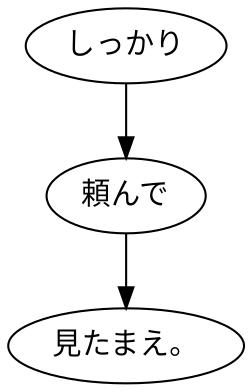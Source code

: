 digraph graph8999 {
	node0 [label="しっかり"];
	node1 [label="頼んで"];
	node2 [label="見たまえ。"];
	node0 -> node1;
	node1 -> node2;
}
